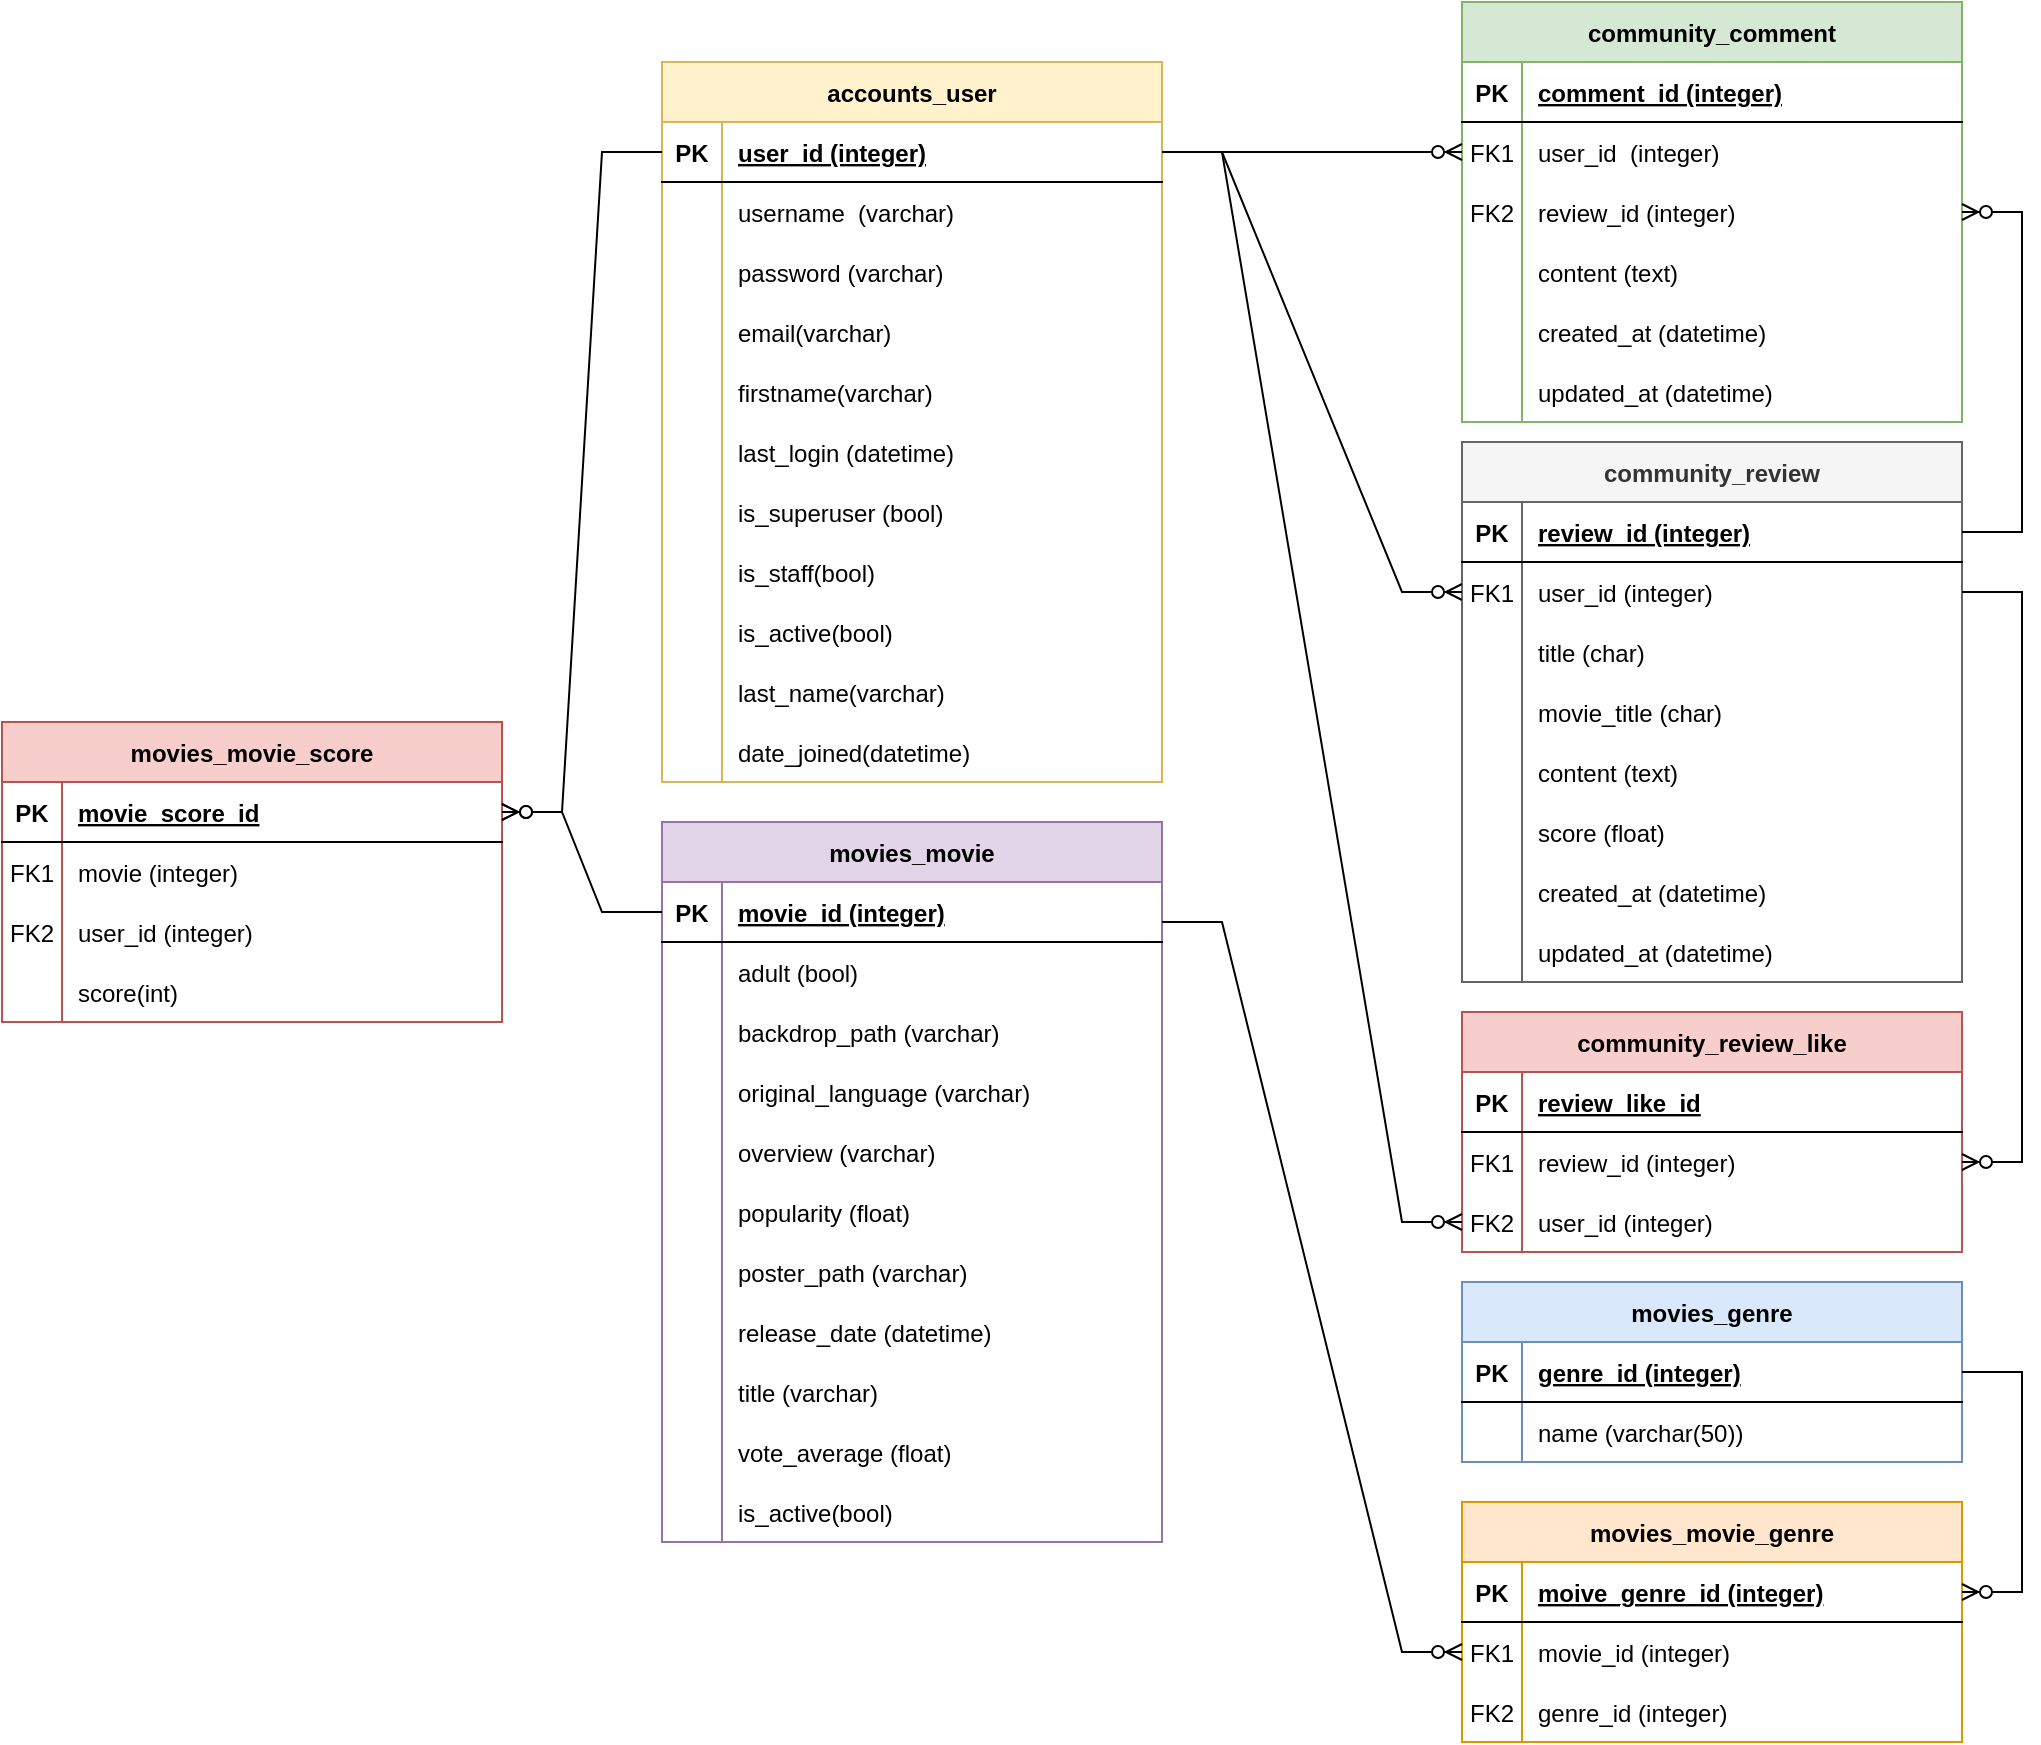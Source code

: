 <mxfile version="18.0.7" type="device"><diagram id="R2lEEEUBdFMjLlhIrx00" name="Page-1"><mxGraphModel dx="2523" dy="934" grid="1" gridSize="10" guides="1" tooltips="1" connect="1" arrows="1" fold="1" page="1" pageScale="1" pageWidth="850" pageHeight="1100" math="0" shadow="0" extFonts="Permanent Marker^https://fonts.googleapis.com/css?family=Permanent+Marker"><root><mxCell id="0"/><mxCell id="1" parent="0"/><mxCell id="C-vyLk0tnHw3VtMMgP7b-2" value="movies_movie" style="shape=table;startSize=30;container=1;collapsible=1;childLayout=tableLayout;fixedRows=1;rowLines=0;fontStyle=1;align=center;resizeLast=1;fillColor=#e1d5e7;strokeColor=#9673a6;" parent="1" vertex="1"><mxGeometry x="100" y="470" width="250" height="360" as="geometry"/></mxCell><mxCell id="C-vyLk0tnHw3VtMMgP7b-3" value="" style="shape=partialRectangle;collapsible=0;dropTarget=0;pointerEvents=0;fillColor=none;points=[[0,0.5],[1,0.5]];portConstraint=eastwest;top=0;left=0;right=0;bottom=1;" parent="C-vyLk0tnHw3VtMMgP7b-2" vertex="1"><mxGeometry y="30" width="250" height="30" as="geometry"/></mxCell><mxCell id="C-vyLk0tnHw3VtMMgP7b-4" value="PK" style="shape=partialRectangle;overflow=hidden;connectable=0;fillColor=none;top=0;left=0;bottom=0;right=0;fontStyle=1;" parent="C-vyLk0tnHw3VtMMgP7b-3" vertex="1"><mxGeometry width="30" height="30" as="geometry"><mxRectangle width="30" height="30" as="alternateBounds"/></mxGeometry></mxCell><mxCell id="C-vyLk0tnHw3VtMMgP7b-5" value="movie_id (integer)" style="shape=partialRectangle;overflow=hidden;connectable=0;fillColor=none;top=0;left=0;bottom=0;right=0;align=left;spacingLeft=6;fontStyle=5;" parent="C-vyLk0tnHw3VtMMgP7b-3" vertex="1"><mxGeometry x="30" width="220" height="30" as="geometry"><mxRectangle width="220" height="30" as="alternateBounds"/></mxGeometry></mxCell><mxCell id="C-vyLk0tnHw3VtMMgP7b-6" value="" style="shape=partialRectangle;collapsible=0;dropTarget=0;pointerEvents=0;fillColor=none;points=[[0,0.5],[1,0.5]];portConstraint=eastwest;top=0;left=0;right=0;bottom=0;" parent="C-vyLk0tnHw3VtMMgP7b-2" vertex="1"><mxGeometry y="60" width="250" height="30" as="geometry"/></mxCell><mxCell id="C-vyLk0tnHw3VtMMgP7b-7" value="" style="shape=partialRectangle;overflow=hidden;connectable=0;fillColor=none;top=0;left=0;bottom=0;right=0;" parent="C-vyLk0tnHw3VtMMgP7b-6" vertex="1"><mxGeometry width="30" height="30" as="geometry"><mxRectangle width="30" height="30" as="alternateBounds"/></mxGeometry></mxCell><mxCell id="C-vyLk0tnHw3VtMMgP7b-8" value="adult (bool)" style="shape=partialRectangle;overflow=hidden;connectable=0;fillColor=none;top=0;left=0;bottom=0;right=0;align=left;spacingLeft=6;" parent="C-vyLk0tnHw3VtMMgP7b-6" vertex="1"><mxGeometry x="30" width="220" height="30" as="geometry"><mxRectangle width="220" height="30" as="alternateBounds"/></mxGeometry></mxCell><mxCell id="C-vyLk0tnHw3VtMMgP7b-9" value="" style="shape=partialRectangle;collapsible=0;dropTarget=0;pointerEvents=0;fillColor=none;points=[[0,0.5],[1,0.5]];portConstraint=eastwest;top=0;left=0;right=0;bottom=0;" parent="C-vyLk0tnHw3VtMMgP7b-2" vertex="1"><mxGeometry y="90" width="250" height="30" as="geometry"/></mxCell><mxCell id="C-vyLk0tnHw3VtMMgP7b-10" value="" style="shape=partialRectangle;overflow=hidden;connectable=0;fillColor=none;top=0;left=0;bottom=0;right=0;" parent="C-vyLk0tnHw3VtMMgP7b-9" vertex="1"><mxGeometry width="30" height="30" as="geometry"><mxRectangle width="30" height="30" as="alternateBounds"/></mxGeometry></mxCell><mxCell id="C-vyLk0tnHw3VtMMgP7b-11" value="backdrop_path (varchar)" style="shape=partialRectangle;overflow=hidden;connectable=0;fillColor=none;top=0;left=0;bottom=0;right=0;align=left;spacingLeft=6;" parent="C-vyLk0tnHw3VtMMgP7b-9" vertex="1"><mxGeometry x="30" width="220" height="30" as="geometry"><mxRectangle width="220" height="30" as="alternateBounds"/></mxGeometry></mxCell><mxCell id="Htres1NR3WVL0LVgbL23-55" value="" style="shape=partialRectangle;collapsible=0;dropTarget=0;pointerEvents=0;fillColor=none;points=[[0,0.5],[1,0.5]];portConstraint=eastwest;top=0;left=0;right=0;bottom=0;" parent="C-vyLk0tnHw3VtMMgP7b-2" vertex="1"><mxGeometry y="120" width="250" height="30" as="geometry"/></mxCell><mxCell id="Htres1NR3WVL0LVgbL23-56" value="" style="shape=partialRectangle;overflow=hidden;connectable=0;fillColor=none;top=0;left=0;bottom=0;right=0;" parent="Htres1NR3WVL0LVgbL23-55" vertex="1"><mxGeometry width="30" height="30" as="geometry"><mxRectangle width="30" height="30" as="alternateBounds"/></mxGeometry></mxCell><mxCell id="Htres1NR3WVL0LVgbL23-57" value="original_language (varchar)" style="shape=partialRectangle;overflow=hidden;connectable=0;fillColor=none;top=0;left=0;bottom=0;right=0;align=left;spacingLeft=6;" parent="Htres1NR3WVL0LVgbL23-55" vertex="1"><mxGeometry x="30" width="220" height="30" as="geometry"><mxRectangle width="220" height="30" as="alternateBounds"/></mxGeometry></mxCell><mxCell id="Htres1NR3WVL0LVgbL23-61" value="" style="shape=partialRectangle;collapsible=0;dropTarget=0;pointerEvents=0;fillColor=none;points=[[0,0.5],[1,0.5]];portConstraint=eastwest;top=0;left=0;right=0;bottom=0;" parent="C-vyLk0tnHw3VtMMgP7b-2" vertex="1"><mxGeometry y="150" width="250" height="30" as="geometry"/></mxCell><mxCell id="Htres1NR3WVL0LVgbL23-62" value="" style="shape=partialRectangle;overflow=hidden;connectable=0;fillColor=none;top=0;left=0;bottom=0;right=0;" parent="Htres1NR3WVL0LVgbL23-61" vertex="1"><mxGeometry width="30" height="30" as="geometry"><mxRectangle width="30" height="30" as="alternateBounds"/></mxGeometry></mxCell><mxCell id="Htres1NR3WVL0LVgbL23-63" value="overview (varchar)" style="shape=partialRectangle;overflow=hidden;connectable=0;fillColor=none;top=0;left=0;bottom=0;right=0;align=left;spacingLeft=6;" parent="Htres1NR3WVL0LVgbL23-61" vertex="1"><mxGeometry x="30" width="220" height="30" as="geometry"><mxRectangle width="220" height="30" as="alternateBounds"/></mxGeometry></mxCell><mxCell id="Htres1NR3WVL0LVgbL23-64" value="" style="shape=partialRectangle;collapsible=0;dropTarget=0;pointerEvents=0;fillColor=none;points=[[0,0.5],[1,0.5]];portConstraint=eastwest;top=0;left=0;right=0;bottom=0;" parent="C-vyLk0tnHw3VtMMgP7b-2" vertex="1"><mxGeometry y="180" width="250" height="30" as="geometry"/></mxCell><mxCell id="Htres1NR3WVL0LVgbL23-65" value="" style="shape=partialRectangle;overflow=hidden;connectable=0;fillColor=none;top=0;left=0;bottom=0;right=0;" parent="Htres1NR3WVL0LVgbL23-64" vertex="1"><mxGeometry width="30" height="30" as="geometry"><mxRectangle width="30" height="30" as="alternateBounds"/></mxGeometry></mxCell><mxCell id="Htres1NR3WVL0LVgbL23-66" value="popularity (float)" style="shape=partialRectangle;overflow=hidden;connectable=0;fillColor=none;top=0;left=0;bottom=0;right=0;align=left;spacingLeft=6;" parent="Htres1NR3WVL0LVgbL23-64" vertex="1"><mxGeometry x="30" width="220" height="30" as="geometry"><mxRectangle width="220" height="30" as="alternateBounds"/></mxGeometry></mxCell><mxCell id="Htres1NR3WVL0LVgbL23-67" value="" style="shape=partialRectangle;collapsible=0;dropTarget=0;pointerEvents=0;fillColor=none;points=[[0,0.5],[1,0.5]];portConstraint=eastwest;top=0;left=0;right=0;bottom=0;" parent="C-vyLk0tnHw3VtMMgP7b-2" vertex="1"><mxGeometry y="210" width="250" height="30" as="geometry"/></mxCell><mxCell id="Htres1NR3WVL0LVgbL23-68" value="" style="shape=partialRectangle;overflow=hidden;connectable=0;fillColor=none;top=0;left=0;bottom=0;right=0;" parent="Htres1NR3WVL0LVgbL23-67" vertex="1"><mxGeometry width="30" height="30" as="geometry"><mxRectangle width="30" height="30" as="alternateBounds"/></mxGeometry></mxCell><mxCell id="Htres1NR3WVL0LVgbL23-69" value="poster_path (varchar)" style="shape=partialRectangle;overflow=hidden;connectable=0;fillColor=none;top=0;left=0;bottom=0;right=0;align=left;spacingLeft=6;" parent="Htres1NR3WVL0LVgbL23-67" vertex="1"><mxGeometry x="30" width="220" height="30" as="geometry"><mxRectangle width="220" height="30" as="alternateBounds"/></mxGeometry></mxCell><mxCell id="Htres1NR3WVL0LVgbL23-70" value="" style="shape=partialRectangle;collapsible=0;dropTarget=0;pointerEvents=0;fillColor=none;points=[[0,0.5],[1,0.5]];portConstraint=eastwest;top=0;left=0;right=0;bottom=0;" parent="C-vyLk0tnHw3VtMMgP7b-2" vertex="1"><mxGeometry y="240" width="250" height="30" as="geometry"/></mxCell><mxCell id="Htres1NR3WVL0LVgbL23-71" value="" style="shape=partialRectangle;overflow=hidden;connectable=0;fillColor=none;top=0;left=0;bottom=0;right=0;" parent="Htres1NR3WVL0LVgbL23-70" vertex="1"><mxGeometry width="30" height="30" as="geometry"><mxRectangle width="30" height="30" as="alternateBounds"/></mxGeometry></mxCell><mxCell id="Htres1NR3WVL0LVgbL23-72" value="release_date (datetime)" style="shape=partialRectangle;overflow=hidden;connectable=0;fillColor=none;top=0;left=0;bottom=0;right=0;align=left;spacingLeft=6;" parent="Htres1NR3WVL0LVgbL23-70" vertex="1"><mxGeometry x="30" width="220" height="30" as="geometry"><mxRectangle width="220" height="30" as="alternateBounds"/></mxGeometry></mxCell><mxCell id="Htres1NR3WVL0LVgbL23-73" value="" style="shape=partialRectangle;collapsible=0;dropTarget=0;pointerEvents=0;fillColor=none;points=[[0,0.5],[1,0.5]];portConstraint=eastwest;top=0;left=0;right=0;bottom=0;" parent="C-vyLk0tnHw3VtMMgP7b-2" vertex="1"><mxGeometry y="270" width="250" height="30" as="geometry"/></mxCell><mxCell id="Htres1NR3WVL0LVgbL23-74" value="" style="shape=partialRectangle;overflow=hidden;connectable=0;fillColor=none;top=0;left=0;bottom=0;right=0;" parent="Htres1NR3WVL0LVgbL23-73" vertex="1"><mxGeometry width="30" height="30" as="geometry"><mxRectangle width="30" height="30" as="alternateBounds"/></mxGeometry></mxCell><mxCell id="Htres1NR3WVL0LVgbL23-75" value="title (varchar)" style="shape=partialRectangle;overflow=hidden;connectable=0;fillColor=none;top=0;left=0;bottom=0;right=0;align=left;spacingLeft=6;" parent="Htres1NR3WVL0LVgbL23-73" vertex="1"><mxGeometry x="30" width="220" height="30" as="geometry"><mxRectangle width="220" height="30" as="alternateBounds"/></mxGeometry></mxCell><mxCell id="Htres1NR3WVL0LVgbL23-79" value="" style="shape=partialRectangle;collapsible=0;dropTarget=0;pointerEvents=0;fillColor=none;points=[[0,0.5],[1,0.5]];portConstraint=eastwest;top=0;left=0;right=0;bottom=0;" parent="C-vyLk0tnHw3VtMMgP7b-2" vertex="1"><mxGeometry y="300" width="250" height="30" as="geometry"/></mxCell><mxCell id="Htres1NR3WVL0LVgbL23-80" value="" style="shape=partialRectangle;overflow=hidden;connectable=0;fillColor=none;top=0;left=0;bottom=0;right=0;" parent="Htres1NR3WVL0LVgbL23-79" vertex="1"><mxGeometry width="30" height="30" as="geometry"><mxRectangle width="30" height="30" as="alternateBounds"/></mxGeometry></mxCell><mxCell id="Htres1NR3WVL0LVgbL23-81" value="vote_average (float)" style="shape=partialRectangle;overflow=hidden;connectable=0;fillColor=none;top=0;left=0;bottom=0;right=0;align=left;spacingLeft=6;" parent="Htres1NR3WVL0LVgbL23-79" vertex="1"><mxGeometry x="30" width="220" height="30" as="geometry"><mxRectangle width="220" height="30" as="alternateBounds"/></mxGeometry></mxCell><mxCell id="Htres1NR3WVL0LVgbL23-85" value="" style="shape=partialRectangle;collapsible=0;dropTarget=0;pointerEvents=0;fillColor=none;points=[[0,0.5],[1,0.5]];portConstraint=eastwest;top=0;left=0;right=0;bottom=0;" parent="C-vyLk0tnHw3VtMMgP7b-2" vertex="1"><mxGeometry y="330" width="250" height="30" as="geometry"/></mxCell><mxCell id="Htres1NR3WVL0LVgbL23-86" value="" style="shape=partialRectangle;overflow=hidden;connectable=0;fillColor=none;top=0;left=0;bottom=0;right=0;" parent="Htres1NR3WVL0LVgbL23-85" vertex="1"><mxGeometry width="30" height="30" as="geometry"><mxRectangle width="30" height="30" as="alternateBounds"/></mxGeometry></mxCell><mxCell id="Htres1NR3WVL0LVgbL23-87" value="is_active(bool)" style="shape=partialRectangle;overflow=hidden;connectable=0;fillColor=none;top=0;left=0;bottom=0;right=0;align=left;spacingLeft=6;" parent="Htres1NR3WVL0LVgbL23-85" vertex="1"><mxGeometry x="30" width="220" height="30" as="geometry"><mxRectangle width="220" height="30" as="alternateBounds"/></mxGeometry></mxCell><mxCell id="C-vyLk0tnHw3VtMMgP7b-13" value="community_review" style="shape=table;startSize=30;container=1;collapsible=1;childLayout=tableLayout;fixedRows=1;rowLines=0;fontStyle=1;align=center;resizeLast=1;fillColor=#f5f5f5;fontColor=#333333;strokeColor=#666666;" parent="1" vertex="1"><mxGeometry x="500" y="280" width="250" height="270" as="geometry"/></mxCell><mxCell id="C-vyLk0tnHw3VtMMgP7b-14" value="" style="shape=partialRectangle;collapsible=0;dropTarget=0;pointerEvents=0;fillColor=none;points=[[0,0.5],[1,0.5]];portConstraint=eastwest;top=0;left=0;right=0;bottom=1;" parent="C-vyLk0tnHw3VtMMgP7b-13" vertex="1"><mxGeometry y="30" width="250" height="30" as="geometry"/></mxCell><mxCell id="C-vyLk0tnHw3VtMMgP7b-15" value="PK" style="shape=partialRectangle;overflow=hidden;connectable=0;fillColor=none;top=0;left=0;bottom=0;right=0;fontStyle=1;" parent="C-vyLk0tnHw3VtMMgP7b-14" vertex="1"><mxGeometry width="30" height="30" as="geometry"><mxRectangle width="30" height="30" as="alternateBounds"/></mxGeometry></mxCell><mxCell id="C-vyLk0tnHw3VtMMgP7b-16" value="review_id (integer)" style="shape=partialRectangle;overflow=hidden;connectable=0;fillColor=none;top=0;left=0;bottom=0;right=0;align=left;spacingLeft=6;fontStyle=5;" parent="C-vyLk0tnHw3VtMMgP7b-14" vertex="1"><mxGeometry x="30" width="220" height="30" as="geometry"><mxRectangle width="220" height="30" as="alternateBounds"/></mxGeometry></mxCell><mxCell id="5VN4TqSc1vscuK1PWC1a-29" value="" style="shape=partialRectangle;collapsible=0;dropTarget=0;pointerEvents=0;fillColor=none;points=[[0,0.5],[1,0.5]];portConstraint=eastwest;top=0;left=0;right=0;bottom=0;" parent="C-vyLk0tnHw3VtMMgP7b-13" vertex="1"><mxGeometry y="60" width="250" height="30" as="geometry"/></mxCell><mxCell id="5VN4TqSc1vscuK1PWC1a-30" value="FK1" style="shape=partialRectangle;overflow=hidden;connectable=0;fillColor=none;top=0;left=0;bottom=0;right=0;" parent="5VN4TqSc1vscuK1PWC1a-29" vertex="1"><mxGeometry width="30" height="30" as="geometry"><mxRectangle width="30" height="30" as="alternateBounds"/></mxGeometry></mxCell><mxCell id="5VN4TqSc1vscuK1PWC1a-31" value="user_id (integer)" style="shape=partialRectangle;overflow=hidden;connectable=0;fillColor=none;top=0;left=0;bottom=0;right=0;align=left;spacingLeft=6;" parent="5VN4TqSc1vscuK1PWC1a-29" vertex="1"><mxGeometry x="30" width="220" height="30" as="geometry"><mxRectangle width="220" height="30" as="alternateBounds"/></mxGeometry></mxCell><mxCell id="dYl3zpudvzul_xyQQBTw-28" value="" style="shape=partialRectangle;collapsible=0;dropTarget=0;pointerEvents=0;fillColor=none;points=[[0,0.5],[1,0.5]];portConstraint=eastwest;top=0;left=0;right=0;bottom=0;" vertex="1" parent="C-vyLk0tnHw3VtMMgP7b-13"><mxGeometry y="90" width="250" height="30" as="geometry"/></mxCell><mxCell id="dYl3zpudvzul_xyQQBTw-29" value="" style="shape=partialRectangle;overflow=hidden;connectable=0;fillColor=none;top=0;left=0;bottom=0;right=0;" vertex="1" parent="dYl3zpudvzul_xyQQBTw-28"><mxGeometry width="30" height="30" as="geometry"><mxRectangle width="30" height="30" as="alternateBounds"/></mxGeometry></mxCell><mxCell id="dYl3zpudvzul_xyQQBTw-30" value="title (char)" style="shape=partialRectangle;overflow=hidden;connectable=0;fillColor=none;top=0;left=0;bottom=0;right=0;align=left;spacingLeft=6;" vertex="1" parent="dYl3zpudvzul_xyQQBTw-28"><mxGeometry x="30" width="220" height="30" as="geometry"><mxRectangle width="220" height="30" as="alternateBounds"/></mxGeometry></mxCell><mxCell id="Htres1NR3WVL0LVgbL23-21" value="" style="shape=partialRectangle;collapsible=0;dropTarget=0;pointerEvents=0;fillColor=none;points=[[0,0.5],[1,0.5]];portConstraint=eastwest;top=0;left=0;right=0;bottom=0;" parent="C-vyLk0tnHw3VtMMgP7b-13" vertex="1"><mxGeometry y="120" width="250" height="30" as="geometry"/></mxCell><mxCell id="Htres1NR3WVL0LVgbL23-22" value="" style="shape=partialRectangle;overflow=hidden;connectable=0;fillColor=none;top=0;left=0;bottom=0;right=0;" parent="Htres1NR3WVL0LVgbL23-21" vertex="1"><mxGeometry width="30" height="30" as="geometry"><mxRectangle width="30" height="30" as="alternateBounds"/></mxGeometry></mxCell><mxCell id="Htres1NR3WVL0LVgbL23-23" value="movie_title (char)" style="shape=partialRectangle;overflow=hidden;connectable=0;fillColor=none;top=0;left=0;bottom=0;right=0;align=left;spacingLeft=6;" parent="Htres1NR3WVL0LVgbL23-21" vertex="1"><mxGeometry x="30" width="220" height="30" as="geometry"><mxRectangle width="220" height="30" as="alternateBounds"/></mxGeometry></mxCell><mxCell id="Htres1NR3WVL0LVgbL23-107" value="" style="shape=partialRectangle;collapsible=0;dropTarget=0;pointerEvents=0;fillColor=none;points=[[0,0.5],[1,0.5]];portConstraint=eastwest;top=0;left=0;right=0;bottom=0;" parent="C-vyLk0tnHw3VtMMgP7b-13" vertex="1"><mxGeometry y="150" width="250" height="30" as="geometry"/></mxCell><mxCell id="Htres1NR3WVL0LVgbL23-108" value="" style="shape=partialRectangle;overflow=hidden;connectable=0;fillColor=none;top=0;left=0;bottom=0;right=0;" parent="Htres1NR3WVL0LVgbL23-107" vertex="1"><mxGeometry width="30" height="30" as="geometry"><mxRectangle width="30" height="30" as="alternateBounds"/></mxGeometry></mxCell><mxCell id="Htres1NR3WVL0LVgbL23-109" value="content (text)" style="shape=partialRectangle;overflow=hidden;connectable=0;fillColor=none;top=0;left=0;bottom=0;right=0;align=left;spacingLeft=6;" parent="Htres1NR3WVL0LVgbL23-107" vertex="1"><mxGeometry x="30" width="220" height="30" as="geometry"><mxRectangle width="220" height="30" as="alternateBounds"/></mxGeometry></mxCell><mxCell id="Htres1NR3WVL0LVgbL23-116" value="" style="shape=partialRectangle;collapsible=0;dropTarget=0;pointerEvents=0;fillColor=none;points=[[0,0.5],[1,0.5]];portConstraint=eastwest;top=0;left=0;right=0;bottom=0;" parent="C-vyLk0tnHw3VtMMgP7b-13" vertex="1"><mxGeometry y="180" width="250" height="30" as="geometry"/></mxCell><mxCell id="Htres1NR3WVL0LVgbL23-117" value="" style="shape=partialRectangle;overflow=hidden;connectable=0;fillColor=none;top=0;left=0;bottom=0;right=0;" parent="Htres1NR3WVL0LVgbL23-116" vertex="1"><mxGeometry width="30" height="30" as="geometry"><mxRectangle width="30" height="30" as="alternateBounds"/></mxGeometry></mxCell><mxCell id="Htres1NR3WVL0LVgbL23-118" value="score (float)" style="shape=partialRectangle;overflow=hidden;connectable=0;fillColor=none;top=0;left=0;bottom=0;right=0;align=left;spacingLeft=6;" parent="Htres1NR3WVL0LVgbL23-116" vertex="1"><mxGeometry x="30" width="220" height="30" as="geometry"><mxRectangle width="220" height="30" as="alternateBounds"/></mxGeometry></mxCell><mxCell id="Htres1NR3WVL0LVgbL23-113" value="" style="shape=partialRectangle;collapsible=0;dropTarget=0;pointerEvents=0;fillColor=none;points=[[0,0.5],[1,0.5]];portConstraint=eastwest;top=0;left=0;right=0;bottom=0;" parent="C-vyLk0tnHw3VtMMgP7b-13" vertex="1"><mxGeometry y="210" width="250" height="30" as="geometry"/></mxCell><mxCell id="Htres1NR3WVL0LVgbL23-114" value="" style="shape=partialRectangle;overflow=hidden;connectable=0;fillColor=none;top=0;left=0;bottom=0;right=0;" parent="Htres1NR3WVL0LVgbL23-113" vertex="1"><mxGeometry width="30" height="30" as="geometry"><mxRectangle width="30" height="30" as="alternateBounds"/></mxGeometry></mxCell><mxCell id="Htres1NR3WVL0LVgbL23-115" value="created_at (datetime)" style="shape=partialRectangle;overflow=hidden;connectable=0;fillColor=none;top=0;left=0;bottom=0;right=0;align=left;spacingLeft=6;" parent="Htres1NR3WVL0LVgbL23-113" vertex="1"><mxGeometry x="30" width="220" height="30" as="geometry"><mxRectangle width="220" height="30" as="alternateBounds"/></mxGeometry></mxCell><mxCell id="Htres1NR3WVL0LVgbL23-110" value="" style="shape=partialRectangle;collapsible=0;dropTarget=0;pointerEvents=0;fillColor=none;points=[[0,0.5],[1,0.5]];portConstraint=eastwest;top=0;left=0;right=0;bottom=0;" parent="C-vyLk0tnHw3VtMMgP7b-13" vertex="1"><mxGeometry y="240" width="250" height="30" as="geometry"/></mxCell><mxCell id="Htres1NR3WVL0LVgbL23-111" value="" style="shape=partialRectangle;overflow=hidden;connectable=0;fillColor=none;top=0;left=0;bottom=0;right=0;" parent="Htres1NR3WVL0LVgbL23-110" vertex="1"><mxGeometry width="30" height="30" as="geometry"><mxRectangle width="30" height="30" as="alternateBounds"/></mxGeometry></mxCell><mxCell id="Htres1NR3WVL0LVgbL23-112" value="updated_at (datetime)" style="shape=partialRectangle;overflow=hidden;connectable=0;fillColor=none;top=0;left=0;bottom=0;right=0;align=left;spacingLeft=6;" parent="Htres1NR3WVL0LVgbL23-110" vertex="1"><mxGeometry x="30" width="220" height="30" as="geometry"><mxRectangle width="220" height="30" as="alternateBounds"/></mxGeometry></mxCell><mxCell id="C-vyLk0tnHw3VtMMgP7b-23" value="accounts_user" style="shape=table;startSize=30;container=1;collapsible=1;childLayout=tableLayout;fixedRows=1;rowLines=0;fontStyle=1;align=center;resizeLast=1;fillColor=#fff2cc;strokeColor=#d6b656;" parent="1" vertex="1"><mxGeometry x="100" y="90" width="250" height="360" as="geometry"/></mxCell><mxCell id="C-vyLk0tnHw3VtMMgP7b-24" value="" style="shape=partialRectangle;collapsible=0;dropTarget=0;pointerEvents=0;fillColor=none;points=[[0,0.5],[1,0.5]];portConstraint=eastwest;top=0;left=0;right=0;bottom=1;" parent="C-vyLk0tnHw3VtMMgP7b-23" vertex="1"><mxGeometry y="30" width="250" height="30" as="geometry"/></mxCell><mxCell id="C-vyLk0tnHw3VtMMgP7b-25" value="PK" style="shape=partialRectangle;overflow=hidden;connectable=0;fillColor=none;top=0;left=0;bottom=0;right=0;fontStyle=1;" parent="C-vyLk0tnHw3VtMMgP7b-24" vertex="1"><mxGeometry width="30" height="30" as="geometry"><mxRectangle width="30" height="30" as="alternateBounds"/></mxGeometry></mxCell><mxCell id="C-vyLk0tnHw3VtMMgP7b-26" value="user_id (integer)" style="shape=partialRectangle;overflow=hidden;connectable=0;fillColor=none;top=0;left=0;bottom=0;right=0;align=left;spacingLeft=6;fontStyle=5;" parent="C-vyLk0tnHw3VtMMgP7b-24" vertex="1"><mxGeometry x="30" width="220" height="30" as="geometry"><mxRectangle width="220" height="30" as="alternateBounds"/></mxGeometry></mxCell><mxCell id="Htres1NR3WVL0LVgbL23-31" value="" style="shape=partialRectangle;collapsible=0;dropTarget=0;pointerEvents=0;fillColor=none;points=[[0,0.5],[1,0.5]];portConstraint=eastwest;top=0;left=0;right=0;bottom=0;" parent="C-vyLk0tnHw3VtMMgP7b-23" vertex="1"><mxGeometry y="60" width="250" height="30" as="geometry"/></mxCell><mxCell id="Htres1NR3WVL0LVgbL23-32" value="" style="shape=partialRectangle;overflow=hidden;connectable=0;fillColor=none;top=0;left=0;bottom=0;right=0;" parent="Htres1NR3WVL0LVgbL23-31" vertex="1"><mxGeometry width="30" height="30" as="geometry"><mxRectangle width="30" height="30" as="alternateBounds"/></mxGeometry></mxCell><mxCell id="Htres1NR3WVL0LVgbL23-33" value="username  (varchar)" style="shape=partialRectangle;overflow=hidden;connectable=0;fillColor=none;top=0;left=0;bottom=0;right=0;align=left;spacingLeft=6;" parent="Htres1NR3WVL0LVgbL23-31" vertex="1"><mxGeometry x="30" width="220" height="30" as="geometry"><mxRectangle width="220" height="30" as="alternateBounds"/></mxGeometry></mxCell><mxCell id="Htres1NR3WVL0LVgbL23-25" value="" style="shape=partialRectangle;collapsible=0;dropTarget=0;pointerEvents=0;fillColor=none;points=[[0,0.5],[1,0.5]];portConstraint=eastwest;top=0;left=0;right=0;bottom=0;" parent="C-vyLk0tnHw3VtMMgP7b-23" vertex="1"><mxGeometry y="90" width="250" height="30" as="geometry"/></mxCell><mxCell id="Htres1NR3WVL0LVgbL23-26" value="" style="shape=partialRectangle;overflow=hidden;connectable=0;fillColor=none;top=0;left=0;bottom=0;right=0;" parent="Htres1NR3WVL0LVgbL23-25" vertex="1"><mxGeometry width="30" height="30" as="geometry"><mxRectangle width="30" height="30" as="alternateBounds"/></mxGeometry></mxCell><mxCell id="Htres1NR3WVL0LVgbL23-27" value="password (varchar) " style="shape=partialRectangle;overflow=hidden;connectable=0;fillColor=none;top=0;left=0;bottom=0;right=0;align=left;spacingLeft=6;" parent="Htres1NR3WVL0LVgbL23-25" vertex="1"><mxGeometry x="30" width="220" height="30" as="geometry"><mxRectangle width="220" height="30" as="alternateBounds"/></mxGeometry></mxCell><mxCell id="Htres1NR3WVL0LVgbL23-40" value="" style="shape=partialRectangle;collapsible=0;dropTarget=0;pointerEvents=0;fillColor=none;points=[[0,0.5],[1,0.5]];portConstraint=eastwest;top=0;left=0;right=0;bottom=0;" parent="C-vyLk0tnHw3VtMMgP7b-23" vertex="1"><mxGeometry y="120" width="250" height="30" as="geometry"/></mxCell><mxCell id="Htres1NR3WVL0LVgbL23-41" value="" style="shape=partialRectangle;overflow=hidden;connectable=0;fillColor=none;top=0;left=0;bottom=0;right=0;" parent="Htres1NR3WVL0LVgbL23-40" vertex="1"><mxGeometry width="30" height="30" as="geometry"><mxRectangle width="30" height="30" as="alternateBounds"/></mxGeometry></mxCell><mxCell id="Htres1NR3WVL0LVgbL23-42" value="email(varchar)" style="shape=partialRectangle;overflow=hidden;connectable=0;fillColor=none;top=0;left=0;bottom=0;right=0;align=left;spacingLeft=6;" parent="Htres1NR3WVL0LVgbL23-40" vertex="1"><mxGeometry x="30" width="220" height="30" as="geometry"><mxRectangle width="220" height="30" as="alternateBounds"/></mxGeometry></mxCell><mxCell id="Htres1NR3WVL0LVgbL23-34" value="" style="shape=partialRectangle;collapsible=0;dropTarget=0;pointerEvents=0;fillColor=none;points=[[0,0.5],[1,0.5]];portConstraint=eastwest;top=0;left=0;right=0;bottom=0;" parent="C-vyLk0tnHw3VtMMgP7b-23" vertex="1"><mxGeometry y="150" width="250" height="30" as="geometry"/></mxCell><mxCell id="Htres1NR3WVL0LVgbL23-35" value="" style="shape=partialRectangle;overflow=hidden;connectable=0;fillColor=none;top=0;left=0;bottom=0;right=0;" parent="Htres1NR3WVL0LVgbL23-34" vertex="1"><mxGeometry width="30" height="30" as="geometry"><mxRectangle width="30" height="30" as="alternateBounds"/></mxGeometry></mxCell><mxCell id="Htres1NR3WVL0LVgbL23-36" value="firstname(varchar)" style="shape=partialRectangle;overflow=hidden;connectable=0;fillColor=none;top=0;left=0;bottom=0;right=0;align=left;spacingLeft=6;" parent="Htres1NR3WVL0LVgbL23-34" vertex="1"><mxGeometry x="30" width="220" height="30" as="geometry"><mxRectangle width="220" height="30" as="alternateBounds"/></mxGeometry></mxCell><mxCell id="Htres1NR3WVL0LVgbL23-28" value="" style="shape=partialRectangle;collapsible=0;dropTarget=0;pointerEvents=0;fillColor=none;points=[[0,0.5],[1,0.5]];portConstraint=eastwest;top=0;left=0;right=0;bottom=0;" parent="C-vyLk0tnHw3VtMMgP7b-23" vertex="1"><mxGeometry y="180" width="250" height="30" as="geometry"/></mxCell><mxCell id="Htres1NR3WVL0LVgbL23-29" value="" style="shape=partialRectangle;overflow=hidden;connectable=0;fillColor=none;top=0;left=0;bottom=0;right=0;" parent="Htres1NR3WVL0LVgbL23-28" vertex="1"><mxGeometry width="30" height="30" as="geometry"><mxRectangle width="30" height="30" as="alternateBounds"/></mxGeometry></mxCell><mxCell id="Htres1NR3WVL0LVgbL23-30" value="last_login (datetime)" style="shape=partialRectangle;overflow=hidden;connectable=0;fillColor=none;top=0;left=0;bottom=0;right=0;align=left;spacingLeft=6;" parent="Htres1NR3WVL0LVgbL23-28" vertex="1"><mxGeometry x="30" width="220" height="30" as="geometry"><mxRectangle width="220" height="30" as="alternateBounds"/></mxGeometry></mxCell><mxCell id="Htres1NR3WVL0LVgbL23-37" value="" style="shape=partialRectangle;collapsible=0;dropTarget=0;pointerEvents=0;fillColor=none;points=[[0,0.5],[1,0.5]];portConstraint=eastwest;top=0;left=0;right=0;bottom=0;" parent="C-vyLk0tnHw3VtMMgP7b-23" vertex="1"><mxGeometry y="210" width="250" height="30" as="geometry"/></mxCell><mxCell id="Htres1NR3WVL0LVgbL23-38" value="" style="shape=partialRectangle;overflow=hidden;connectable=0;fillColor=none;top=0;left=0;bottom=0;right=0;" parent="Htres1NR3WVL0LVgbL23-37" vertex="1"><mxGeometry width="30" height="30" as="geometry"><mxRectangle width="30" height="30" as="alternateBounds"/></mxGeometry></mxCell><mxCell id="Htres1NR3WVL0LVgbL23-39" value="is_superuser (bool)" style="shape=partialRectangle;overflow=hidden;connectable=0;fillColor=none;top=0;left=0;bottom=0;right=0;align=left;spacingLeft=6;" parent="Htres1NR3WVL0LVgbL23-37" vertex="1"><mxGeometry x="30" width="220" height="30" as="geometry"><mxRectangle width="220" height="30" as="alternateBounds"/></mxGeometry></mxCell><mxCell id="Htres1NR3WVL0LVgbL23-43" value="" style="shape=partialRectangle;collapsible=0;dropTarget=0;pointerEvents=0;fillColor=none;points=[[0,0.5],[1,0.5]];portConstraint=eastwest;top=0;left=0;right=0;bottom=0;" parent="C-vyLk0tnHw3VtMMgP7b-23" vertex="1"><mxGeometry y="240" width="250" height="30" as="geometry"/></mxCell><mxCell id="Htres1NR3WVL0LVgbL23-44" value="" style="shape=partialRectangle;overflow=hidden;connectable=0;fillColor=none;top=0;left=0;bottom=0;right=0;" parent="Htres1NR3WVL0LVgbL23-43" vertex="1"><mxGeometry width="30" height="30" as="geometry"><mxRectangle width="30" height="30" as="alternateBounds"/></mxGeometry></mxCell><mxCell id="Htres1NR3WVL0LVgbL23-45" value="is_staff(bool)" style="shape=partialRectangle;overflow=hidden;connectable=0;fillColor=none;top=0;left=0;bottom=0;right=0;align=left;spacingLeft=6;" parent="Htres1NR3WVL0LVgbL23-43" vertex="1"><mxGeometry x="30" width="220" height="30" as="geometry"><mxRectangle width="220" height="30" as="alternateBounds"/></mxGeometry></mxCell><mxCell id="Htres1NR3WVL0LVgbL23-46" value="" style="shape=partialRectangle;collapsible=0;dropTarget=0;pointerEvents=0;fillColor=none;points=[[0,0.5],[1,0.5]];portConstraint=eastwest;top=0;left=0;right=0;bottom=0;" parent="C-vyLk0tnHw3VtMMgP7b-23" vertex="1"><mxGeometry y="270" width="250" height="30" as="geometry"/></mxCell><mxCell id="Htres1NR3WVL0LVgbL23-47" value="" style="shape=partialRectangle;overflow=hidden;connectable=0;fillColor=none;top=0;left=0;bottom=0;right=0;" parent="Htres1NR3WVL0LVgbL23-46" vertex="1"><mxGeometry width="30" height="30" as="geometry"><mxRectangle width="30" height="30" as="alternateBounds"/></mxGeometry></mxCell><mxCell id="Htres1NR3WVL0LVgbL23-48" value="is_active(bool)" style="shape=partialRectangle;overflow=hidden;connectable=0;fillColor=none;top=0;left=0;bottom=0;right=0;align=left;spacingLeft=6;" parent="Htres1NR3WVL0LVgbL23-46" vertex="1"><mxGeometry x="30" width="220" height="30" as="geometry"><mxRectangle width="220" height="30" as="alternateBounds"/></mxGeometry></mxCell><mxCell id="Htres1NR3WVL0LVgbL23-49" value="" style="shape=partialRectangle;collapsible=0;dropTarget=0;pointerEvents=0;fillColor=none;points=[[0,0.5],[1,0.5]];portConstraint=eastwest;top=0;left=0;right=0;bottom=0;" parent="C-vyLk0tnHw3VtMMgP7b-23" vertex="1"><mxGeometry y="300" width="250" height="30" as="geometry"/></mxCell><mxCell id="Htres1NR3WVL0LVgbL23-50" value="" style="shape=partialRectangle;overflow=hidden;connectable=0;fillColor=none;top=0;left=0;bottom=0;right=0;" parent="Htres1NR3WVL0LVgbL23-49" vertex="1"><mxGeometry width="30" height="30" as="geometry"><mxRectangle width="30" height="30" as="alternateBounds"/></mxGeometry></mxCell><mxCell id="Htres1NR3WVL0LVgbL23-51" value="last_name(varchar)" style="shape=partialRectangle;overflow=hidden;connectable=0;fillColor=none;top=0;left=0;bottom=0;right=0;align=left;spacingLeft=6;" parent="Htres1NR3WVL0LVgbL23-49" vertex="1"><mxGeometry x="30" width="220" height="30" as="geometry"><mxRectangle width="220" height="30" as="alternateBounds"/></mxGeometry></mxCell><mxCell id="C-vyLk0tnHw3VtMMgP7b-27" value="" style="shape=partialRectangle;collapsible=0;dropTarget=0;pointerEvents=0;fillColor=none;points=[[0,0.5],[1,0.5]];portConstraint=eastwest;top=0;left=0;right=0;bottom=0;" parent="C-vyLk0tnHw3VtMMgP7b-23" vertex="1"><mxGeometry y="330" width="250" height="30" as="geometry"/></mxCell><mxCell id="C-vyLk0tnHw3VtMMgP7b-28" value="" style="shape=partialRectangle;overflow=hidden;connectable=0;fillColor=none;top=0;left=0;bottom=0;right=0;" parent="C-vyLk0tnHw3VtMMgP7b-27" vertex="1"><mxGeometry width="30" height="30" as="geometry"><mxRectangle width="30" height="30" as="alternateBounds"/></mxGeometry></mxCell><mxCell id="C-vyLk0tnHw3VtMMgP7b-29" value="date_joined(datetime)" style="shape=partialRectangle;overflow=hidden;connectable=0;fillColor=none;top=0;left=0;bottom=0;right=0;align=left;spacingLeft=6;" parent="C-vyLk0tnHw3VtMMgP7b-27" vertex="1"><mxGeometry x="30" width="220" height="30" as="geometry"><mxRectangle width="220" height="30" as="alternateBounds"/></mxGeometry></mxCell><mxCell id="Htres1NR3WVL0LVgbL23-94" value="community_comment" style="shape=table;startSize=30;container=1;collapsible=1;childLayout=tableLayout;fixedRows=1;rowLines=0;fontStyle=1;align=center;resizeLast=1;fillColor=#d5e8d4;strokeColor=#82b366;" parent="1" vertex="1"><mxGeometry x="500" y="60" width="250" height="210" as="geometry"/></mxCell><mxCell id="Htres1NR3WVL0LVgbL23-95" value="" style="shape=partialRectangle;collapsible=0;dropTarget=0;pointerEvents=0;fillColor=none;points=[[0,0.5],[1,0.5]];portConstraint=eastwest;top=0;left=0;right=0;bottom=1;" parent="Htres1NR3WVL0LVgbL23-94" vertex="1"><mxGeometry y="30" width="250" height="30" as="geometry"/></mxCell><mxCell id="Htres1NR3WVL0LVgbL23-96" value="PK" style="shape=partialRectangle;overflow=hidden;connectable=0;fillColor=none;top=0;left=0;bottom=0;right=0;fontStyle=1;" parent="Htres1NR3WVL0LVgbL23-95" vertex="1"><mxGeometry width="30" height="30" as="geometry"><mxRectangle width="30" height="30" as="alternateBounds"/></mxGeometry></mxCell><mxCell id="Htres1NR3WVL0LVgbL23-97" value="comment_id (integer)" style="shape=partialRectangle;overflow=hidden;connectable=0;fillColor=none;top=0;left=0;bottom=0;right=0;align=left;spacingLeft=6;fontStyle=5;" parent="Htres1NR3WVL0LVgbL23-95" vertex="1"><mxGeometry x="30" width="220" height="30" as="geometry"><mxRectangle width="220" height="30" as="alternateBounds"/></mxGeometry></mxCell><mxCell id="Htres1NR3WVL0LVgbL23-101" value="" style="shape=partialRectangle;collapsible=0;dropTarget=0;pointerEvents=0;fillColor=none;points=[[0,0.5],[1,0.5]];portConstraint=eastwest;top=0;left=0;right=0;bottom=0;" parent="Htres1NR3WVL0LVgbL23-94" vertex="1"><mxGeometry y="60" width="250" height="30" as="geometry"/></mxCell><mxCell id="Htres1NR3WVL0LVgbL23-102" value="FK1" style="shape=partialRectangle;overflow=hidden;connectable=0;fillColor=none;top=0;left=0;bottom=0;right=0;" parent="Htres1NR3WVL0LVgbL23-101" vertex="1"><mxGeometry width="30" height="30" as="geometry"><mxRectangle width="30" height="30" as="alternateBounds"/></mxGeometry></mxCell><mxCell id="Htres1NR3WVL0LVgbL23-103" value="user_id  (integer)" style="shape=partialRectangle;overflow=hidden;connectable=0;fillColor=none;top=0;left=0;bottom=0;right=0;align=left;spacingLeft=6;" parent="Htres1NR3WVL0LVgbL23-101" vertex="1"><mxGeometry x="30" width="220" height="30" as="geometry"><mxRectangle width="220" height="30" as="alternateBounds"/></mxGeometry></mxCell><mxCell id="5VN4TqSc1vscuK1PWC1a-35" value="" style="shape=partialRectangle;collapsible=0;dropTarget=0;pointerEvents=0;fillColor=none;points=[[0,0.5],[1,0.5]];portConstraint=eastwest;top=0;left=0;right=0;bottom=0;" parent="Htres1NR3WVL0LVgbL23-94" vertex="1"><mxGeometry y="90" width="250" height="30" as="geometry"/></mxCell><mxCell id="5VN4TqSc1vscuK1PWC1a-36" value="FK2" style="shape=partialRectangle;overflow=hidden;connectable=0;fillColor=none;top=0;left=0;bottom=0;right=0;" parent="5VN4TqSc1vscuK1PWC1a-35" vertex="1"><mxGeometry width="30" height="30" as="geometry"><mxRectangle width="30" height="30" as="alternateBounds"/></mxGeometry></mxCell><mxCell id="5VN4TqSc1vscuK1PWC1a-37" value="review_id (integer)" style="shape=partialRectangle;overflow=hidden;connectable=0;fillColor=none;top=0;left=0;bottom=0;right=0;align=left;spacingLeft=6;" parent="5VN4TqSc1vscuK1PWC1a-35" vertex="1"><mxGeometry x="30" width="220" height="30" as="geometry"><mxRectangle width="220" height="30" as="alternateBounds"/></mxGeometry></mxCell><mxCell id="dYl3zpudvzul_xyQQBTw-20" value="" style="shape=partialRectangle;collapsible=0;dropTarget=0;pointerEvents=0;fillColor=none;points=[[0,0.5],[1,0.5]];portConstraint=eastwest;top=0;left=0;right=0;bottom=0;" vertex="1" parent="Htres1NR3WVL0LVgbL23-94"><mxGeometry y="120" width="250" height="30" as="geometry"/></mxCell><mxCell id="dYl3zpudvzul_xyQQBTw-21" value="" style="shape=partialRectangle;overflow=hidden;connectable=0;fillColor=none;top=0;left=0;bottom=0;right=0;" vertex="1" parent="dYl3zpudvzul_xyQQBTw-20"><mxGeometry width="30" height="30" as="geometry"><mxRectangle width="30" height="30" as="alternateBounds"/></mxGeometry></mxCell><mxCell id="dYl3zpudvzul_xyQQBTw-22" value="content (text)" style="shape=partialRectangle;overflow=hidden;connectable=0;fillColor=none;top=0;left=0;bottom=0;right=0;align=left;spacingLeft=6;" vertex="1" parent="dYl3zpudvzul_xyQQBTw-20"><mxGeometry x="30" width="220" height="30" as="geometry"><mxRectangle width="220" height="30" as="alternateBounds"/></mxGeometry></mxCell><mxCell id="dYl3zpudvzul_xyQQBTw-23" value="" style="shape=partialRectangle;collapsible=0;dropTarget=0;pointerEvents=0;fillColor=none;points=[[0,0.5],[1,0.5]];portConstraint=eastwest;top=0;left=0;right=0;bottom=0;" vertex="1" parent="Htres1NR3WVL0LVgbL23-94"><mxGeometry y="150" width="250" height="30" as="geometry"/></mxCell><mxCell id="dYl3zpudvzul_xyQQBTw-24" value="" style="shape=partialRectangle;overflow=hidden;connectable=0;fillColor=none;top=0;left=0;bottom=0;right=0;" vertex="1" parent="dYl3zpudvzul_xyQQBTw-23"><mxGeometry width="30" height="30" as="geometry"><mxRectangle width="30" height="30" as="alternateBounds"/></mxGeometry></mxCell><mxCell id="dYl3zpudvzul_xyQQBTw-25" value="created_at (datetime)" style="shape=partialRectangle;overflow=hidden;connectable=0;fillColor=none;top=0;left=0;bottom=0;right=0;align=left;spacingLeft=6;" vertex="1" parent="dYl3zpudvzul_xyQQBTw-23"><mxGeometry x="30" width="220" height="30" as="geometry"><mxRectangle width="220" height="30" as="alternateBounds"/></mxGeometry></mxCell><mxCell id="Htres1NR3WVL0LVgbL23-104" value="" style="shape=partialRectangle;collapsible=0;dropTarget=0;pointerEvents=0;fillColor=none;points=[[0,0.5],[1,0.5]];portConstraint=eastwest;top=0;left=0;right=0;bottom=0;" parent="Htres1NR3WVL0LVgbL23-94" vertex="1"><mxGeometry y="180" width="250" height="30" as="geometry"/></mxCell><mxCell id="Htres1NR3WVL0LVgbL23-105" value="" style="shape=partialRectangle;overflow=hidden;connectable=0;fillColor=none;top=0;left=0;bottom=0;right=0;" parent="Htres1NR3WVL0LVgbL23-104" vertex="1"><mxGeometry width="30" height="30" as="geometry"><mxRectangle width="30" height="30" as="alternateBounds"/></mxGeometry></mxCell><mxCell id="Htres1NR3WVL0LVgbL23-106" value="updated_at (datetime)" style="shape=partialRectangle;overflow=hidden;connectable=0;fillColor=none;top=0;left=0;bottom=0;right=0;align=left;spacingLeft=6;" parent="Htres1NR3WVL0LVgbL23-104" vertex="1"><mxGeometry x="30" width="220" height="30" as="geometry"><mxRectangle width="220" height="30" as="alternateBounds"/></mxGeometry></mxCell><mxCell id="Htres1NR3WVL0LVgbL23-120" value="" style="edgeStyle=entityRelationEdgeStyle;fontSize=12;html=1;endArrow=ERzeroToMany;endFill=1;rounded=0;entryX=0;entryY=0.5;entryDx=0;entryDy=0;" parent="1" source="C-vyLk0tnHw3VtMMgP7b-24" target="Htres1NR3WVL0LVgbL23-101" edge="1"><mxGeometry width="100" height="100" relative="1" as="geometry"><mxPoint x="350" y="130" as="sourcePoint"/><mxPoint x="450" y="30" as="targetPoint"/></mxGeometry></mxCell><mxCell id="Htres1NR3WVL0LVgbL23-121" value="" style="edgeStyle=entityRelationEdgeStyle;fontSize=12;html=1;endArrow=ERzeroToMany;endFill=1;rounded=0;entryX=0;entryY=0.5;entryDx=0;entryDy=0;exitX=1;exitY=0.5;exitDx=0;exitDy=0;" parent="1" source="C-vyLk0tnHw3VtMMgP7b-24" target="5VN4TqSc1vscuK1PWC1a-29" edge="1"><mxGeometry width="100" height="100" relative="1" as="geometry"><mxPoint x="350" y="310" as="sourcePoint"/><mxPoint x="500" y="360" as="targetPoint"/></mxGeometry></mxCell><mxCell id="Htres1NR3WVL0LVgbL23-127" value="" style="shape=partialRectangle;overflow=hidden;connectable=0;fillColor=none;top=0;left=0;bottom=0;right=0;" parent="1" vertex="1"><mxGeometry x="500" y="610" width="30" height="30" as="geometry"><mxRectangle width="30" height="30" as="alternateBounds"/></mxGeometry></mxCell><mxCell id="Htres1NR3WVL0LVgbL23-128" value="community_review_like" style="shape=table;startSize=30;container=1;collapsible=1;childLayout=tableLayout;fixedRows=1;rowLines=0;fontStyle=1;align=center;resizeLast=1;fillColor=#f8cecc;strokeColor=#b85450;" parent="1" vertex="1"><mxGeometry x="500" y="565" width="250" height="120" as="geometry"/></mxCell><mxCell id="Htres1NR3WVL0LVgbL23-129" value="" style="shape=partialRectangle;collapsible=0;dropTarget=0;pointerEvents=0;fillColor=none;points=[[0,0.5],[1,0.5]];portConstraint=eastwest;top=0;left=0;right=0;bottom=1;" parent="Htres1NR3WVL0LVgbL23-128" vertex="1"><mxGeometry y="30" width="250" height="30" as="geometry"/></mxCell><mxCell id="Htres1NR3WVL0LVgbL23-130" value="PK" style="shape=partialRectangle;overflow=hidden;connectable=0;fillColor=none;top=0;left=0;bottom=0;right=0;fontStyle=1;" parent="Htres1NR3WVL0LVgbL23-129" vertex="1"><mxGeometry width="30" height="30" as="geometry"><mxRectangle width="30" height="30" as="alternateBounds"/></mxGeometry></mxCell><mxCell id="Htres1NR3WVL0LVgbL23-131" value="review_like_id" style="shape=partialRectangle;overflow=hidden;connectable=0;fillColor=none;top=0;left=0;bottom=0;right=0;align=left;spacingLeft=6;fontStyle=5;" parent="Htres1NR3WVL0LVgbL23-129" vertex="1"><mxGeometry x="30" width="220" height="30" as="geometry"><mxRectangle width="220" height="30" as="alternateBounds"/></mxGeometry></mxCell><mxCell id="Htres1NR3WVL0LVgbL23-132" value="" style="shape=partialRectangle;collapsible=0;dropTarget=0;pointerEvents=0;fillColor=none;points=[[0,0.5],[1,0.5]];portConstraint=eastwest;top=0;left=0;right=0;bottom=0;" parent="Htres1NR3WVL0LVgbL23-128" vertex="1"><mxGeometry y="60" width="250" height="30" as="geometry"/></mxCell><mxCell id="Htres1NR3WVL0LVgbL23-133" value="FK1" style="shape=partialRectangle;overflow=hidden;connectable=0;fillColor=none;top=0;left=0;bottom=0;right=0;" parent="Htres1NR3WVL0LVgbL23-132" vertex="1"><mxGeometry width="30" height="30" as="geometry"><mxRectangle width="30" height="30" as="alternateBounds"/></mxGeometry></mxCell><mxCell id="Htres1NR3WVL0LVgbL23-134" value="review_id (integer)" style="shape=partialRectangle;overflow=hidden;connectable=0;fillColor=none;top=0;left=0;bottom=0;right=0;align=left;spacingLeft=6;" parent="Htres1NR3WVL0LVgbL23-132" vertex="1"><mxGeometry x="30" width="220" height="30" as="geometry"><mxRectangle width="220" height="30" as="alternateBounds"/></mxGeometry></mxCell><mxCell id="Htres1NR3WVL0LVgbL23-135" value="" style="shape=partialRectangle;collapsible=0;dropTarget=0;pointerEvents=0;fillColor=none;points=[[0,0.5],[1,0.5]];portConstraint=eastwest;top=0;left=0;right=0;bottom=0;" parent="Htres1NR3WVL0LVgbL23-128" vertex="1"><mxGeometry y="90" width="250" height="30" as="geometry"/></mxCell><mxCell id="Htres1NR3WVL0LVgbL23-136" value="FK2" style="shape=partialRectangle;overflow=hidden;connectable=0;fillColor=none;top=0;left=0;bottom=0;right=0;" parent="Htres1NR3WVL0LVgbL23-135" vertex="1"><mxGeometry width="30" height="30" as="geometry"><mxRectangle width="30" height="30" as="alternateBounds"/></mxGeometry></mxCell><mxCell id="Htres1NR3WVL0LVgbL23-137" value="user_id (integer)" style="shape=partialRectangle;overflow=hidden;connectable=0;fillColor=none;top=0;left=0;bottom=0;right=0;align=left;spacingLeft=6;" parent="Htres1NR3WVL0LVgbL23-135" vertex="1"><mxGeometry x="30" width="220" height="30" as="geometry"><mxRectangle width="220" height="30" as="alternateBounds"/></mxGeometry></mxCell><mxCell id="Htres1NR3WVL0LVgbL23-157" value="" style="edgeStyle=entityRelationEdgeStyle;fontSize=12;html=1;endArrow=ERzeroToMany;endFill=1;rounded=0;exitX=1;exitY=0.5;exitDx=0;exitDy=0;" parent="1" source="5VN4TqSc1vscuK1PWC1a-29" target="Htres1NR3WVL0LVgbL23-132" edge="1"><mxGeometry width="100" height="100" relative="1" as="geometry"><mxPoint x="750" y="390" as="sourcePoint"/><mxPoint x="850" y="740" as="targetPoint"/></mxGeometry></mxCell><mxCell id="5VN4TqSc1vscuK1PWC1a-1" value="" style="edgeStyle=entityRelationEdgeStyle;fontSize=12;html=1;endArrow=ERzeroToMany;endFill=1;rounded=0;fontFamily=Helvetica;fontColor=default;entryX=1;entryY=0.5;entryDx=0;entryDy=0;exitX=1;exitY=0.5;exitDx=0;exitDy=0;" parent="1" source="C-vyLk0tnHw3VtMMgP7b-14" target="5VN4TqSc1vscuK1PWC1a-35" edge="1"><mxGeometry width="100" height="100" relative="1" as="geometry"><mxPoint x="750" y="390" as="sourcePoint"/><mxPoint x="850" y="290" as="targetPoint"/></mxGeometry></mxCell><mxCell id="5VN4TqSc1vscuK1PWC1a-33" value="" style="edgeStyle=entityRelationEdgeStyle;fontSize=12;html=1;endArrow=ERzeroToMany;endFill=1;rounded=0;fontFamily=Helvetica;fontColor=default;exitX=1;exitY=0.5;exitDx=0;exitDy=0;entryX=0;entryY=0.5;entryDx=0;entryDy=0;" parent="1" source="C-vyLk0tnHw3VtMMgP7b-24" target="Htres1NR3WVL0LVgbL23-135" edge="1"><mxGeometry width="100" height="100" relative="1" as="geometry"><mxPoint x="370" y="460" as="sourcePoint"/><mxPoint x="470" y="360" as="targetPoint"/></mxGeometry></mxCell><mxCell id="5VN4TqSc1vscuK1PWC1a-38" value="movies_movie_genre" style="shape=table;startSize=30;container=1;collapsible=1;childLayout=tableLayout;fixedRows=1;rowLines=0;fontStyle=1;align=center;resizeLast=1;fillColor=#ffe6cc;strokeColor=#d79b00;" parent="1" vertex="1"><mxGeometry x="500" y="810" width="250" height="120" as="geometry"/></mxCell><mxCell id="5VN4TqSc1vscuK1PWC1a-39" value="" style="shape=partialRectangle;collapsible=0;dropTarget=0;pointerEvents=0;fillColor=none;points=[[0,0.5],[1,0.5]];portConstraint=eastwest;top=0;left=0;right=0;bottom=1;" parent="5VN4TqSc1vscuK1PWC1a-38" vertex="1"><mxGeometry y="30" width="250" height="30" as="geometry"/></mxCell><mxCell id="5VN4TqSc1vscuK1PWC1a-40" value="PK" style="shape=partialRectangle;overflow=hidden;connectable=0;fillColor=none;top=0;left=0;bottom=0;right=0;fontStyle=1;" parent="5VN4TqSc1vscuK1PWC1a-39" vertex="1"><mxGeometry width="30" height="30" as="geometry"><mxRectangle width="30" height="30" as="alternateBounds"/></mxGeometry></mxCell><mxCell id="5VN4TqSc1vscuK1PWC1a-41" value="moive_genre_id (integer)" style="shape=partialRectangle;overflow=hidden;connectable=0;fillColor=none;top=0;left=0;bottom=0;right=0;align=left;spacingLeft=6;fontStyle=5;" parent="5VN4TqSc1vscuK1PWC1a-39" vertex="1"><mxGeometry x="30" width="220" height="30" as="geometry"><mxRectangle width="220" height="30" as="alternateBounds"/></mxGeometry></mxCell><mxCell id="5VN4TqSc1vscuK1PWC1a-42" value="" style="shape=partialRectangle;collapsible=0;dropTarget=0;pointerEvents=0;fillColor=none;points=[[0,0.5],[1,0.5]];portConstraint=eastwest;top=0;left=0;right=0;bottom=0;" parent="5VN4TqSc1vscuK1PWC1a-38" vertex="1"><mxGeometry y="60" width="250" height="30" as="geometry"/></mxCell><mxCell id="5VN4TqSc1vscuK1PWC1a-43" value="FK1" style="shape=partialRectangle;overflow=hidden;connectable=0;fillColor=none;top=0;left=0;bottom=0;right=0;" parent="5VN4TqSc1vscuK1PWC1a-42" vertex="1"><mxGeometry width="30" height="30" as="geometry"><mxRectangle width="30" height="30" as="alternateBounds"/></mxGeometry></mxCell><mxCell id="5VN4TqSc1vscuK1PWC1a-44" value="movie_id (integer)" style="shape=partialRectangle;overflow=hidden;connectable=0;fillColor=none;top=0;left=0;bottom=0;right=0;align=left;spacingLeft=6;" parent="5VN4TqSc1vscuK1PWC1a-42" vertex="1"><mxGeometry x="30" width="220" height="30" as="geometry"><mxRectangle width="220" height="30" as="alternateBounds"/></mxGeometry></mxCell><mxCell id="5VN4TqSc1vscuK1PWC1a-45" value="" style="shape=partialRectangle;collapsible=0;dropTarget=0;pointerEvents=0;fillColor=none;points=[[0,0.5],[1,0.5]];portConstraint=eastwest;top=0;left=0;right=0;bottom=0;" parent="5VN4TqSc1vscuK1PWC1a-38" vertex="1"><mxGeometry y="90" width="250" height="30" as="geometry"/></mxCell><mxCell id="5VN4TqSc1vscuK1PWC1a-46" value="FK2" style="shape=partialRectangle;overflow=hidden;connectable=0;fillColor=none;top=0;left=0;bottom=0;right=0;" parent="5VN4TqSc1vscuK1PWC1a-45" vertex="1"><mxGeometry width="30" height="30" as="geometry"><mxRectangle width="30" height="30" as="alternateBounds"/></mxGeometry></mxCell><mxCell id="5VN4TqSc1vscuK1PWC1a-47" value="genre_id (integer)" style="shape=partialRectangle;overflow=hidden;connectable=0;fillColor=none;top=0;left=0;bottom=0;right=0;align=left;spacingLeft=6;" parent="5VN4TqSc1vscuK1PWC1a-45" vertex="1"><mxGeometry x="30" width="220" height="30" as="geometry"><mxRectangle width="220" height="30" as="alternateBounds"/></mxGeometry></mxCell><mxCell id="5VN4TqSc1vscuK1PWC1a-48" value="movies_genre" style="shape=table;startSize=30;container=1;collapsible=1;childLayout=tableLayout;fixedRows=1;rowLines=0;fontStyle=1;align=center;resizeLast=1;fillColor=#dae8fc;strokeColor=#6c8ebf;" parent="1" vertex="1"><mxGeometry x="500" y="700" width="250" height="90" as="geometry"/></mxCell><mxCell id="5VN4TqSc1vscuK1PWC1a-49" value="" style="shape=partialRectangle;collapsible=0;dropTarget=0;pointerEvents=0;fillColor=none;points=[[0,0.5],[1,0.5]];portConstraint=eastwest;top=0;left=0;right=0;bottom=1;" parent="5VN4TqSc1vscuK1PWC1a-48" vertex="1"><mxGeometry y="30" width="250" height="30" as="geometry"/></mxCell><mxCell id="5VN4TqSc1vscuK1PWC1a-50" value="PK" style="shape=partialRectangle;overflow=hidden;connectable=0;fillColor=none;top=0;left=0;bottom=0;right=0;fontStyle=1;" parent="5VN4TqSc1vscuK1PWC1a-49" vertex="1"><mxGeometry width="30" height="30" as="geometry"><mxRectangle width="30" height="30" as="alternateBounds"/></mxGeometry></mxCell><mxCell id="5VN4TqSc1vscuK1PWC1a-51" value="genre_id (integer)" style="shape=partialRectangle;overflow=hidden;connectable=0;fillColor=none;top=0;left=0;bottom=0;right=0;align=left;spacingLeft=6;fontStyle=5;" parent="5VN4TqSc1vscuK1PWC1a-49" vertex="1"><mxGeometry x="30" width="220" height="30" as="geometry"><mxRectangle width="220" height="30" as="alternateBounds"/></mxGeometry></mxCell><mxCell id="5VN4TqSc1vscuK1PWC1a-55" value="" style="shape=partialRectangle;collapsible=0;dropTarget=0;pointerEvents=0;fillColor=none;points=[[0,0.5],[1,0.5]];portConstraint=eastwest;top=0;left=0;right=0;bottom=0;" parent="5VN4TqSc1vscuK1PWC1a-48" vertex="1"><mxGeometry y="60" width="250" height="30" as="geometry"/></mxCell><mxCell id="5VN4TqSc1vscuK1PWC1a-56" value="" style="shape=partialRectangle;overflow=hidden;connectable=0;fillColor=none;top=0;left=0;bottom=0;right=0;" parent="5VN4TqSc1vscuK1PWC1a-55" vertex="1"><mxGeometry width="30" height="30" as="geometry"><mxRectangle width="30" height="30" as="alternateBounds"/></mxGeometry></mxCell><mxCell id="5VN4TqSc1vscuK1PWC1a-57" value="name (varchar(50))" style="shape=partialRectangle;overflow=hidden;connectable=0;fillColor=none;top=0;left=0;bottom=0;right=0;align=left;spacingLeft=6;" parent="5VN4TqSc1vscuK1PWC1a-55" vertex="1"><mxGeometry x="30" width="220" height="30" as="geometry"><mxRectangle width="220" height="30" as="alternateBounds"/></mxGeometry></mxCell><mxCell id="5VN4TqSc1vscuK1PWC1a-58" value="" style="edgeStyle=entityRelationEdgeStyle;fontSize=12;html=1;endArrow=ERzeroToMany;endFill=1;rounded=0;fontFamily=Helvetica;fontColor=default;entryX=0;entryY=0.5;entryDx=0;entryDy=0;" parent="1" target="5VN4TqSc1vscuK1PWC1a-42" edge="1"><mxGeometry width="100" height="100" relative="1" as="geometry"><mxPoint x="350" y="520" as="sourcePoint"/><mxPoint x="450" y="420" as="targetPoint"/></mxGeometry></mxCell><mxCell id="5VN4TqSc1vscuK1PWC1a-59" value="" style="edgeStyle=entityRelationEdgeStyle;fontSize=12;html=1;endArrow=ERzeroToMany;endFill=1;rounded=0;fontFamily=Helvetica;fontColor=default;entryX=1;entryY=0.5;entryDx=0;entryDy=0;exitX=1;exitY=0.5;exitDx=0;exitDy=0;" parent="1" target="5VN4TqSc1vscuK1PWC1a-39" edge="1" source="5VN4TqSc1vscuK1PWC1a-49"><mxGeometry width="100" height="100" relative="1" as="geometry"><mxPoint x="750" y="785" as="sourcePoint"/><mxPoint x="820" y="980" as="targetPoint"/></mxGeometry></mxCell><mxCell id="dYl3zpudvzul_xyQQBTw-1" value="movies_movie_score" style="shape=table;startSize=30;container=1;collapsible=1;childLayout=tableLayout;fixedRows=1;rowLines=0;fontStyle=1;align=center;resizeLast=1;fillColor=#f8cecc;strokeColor=#b85450;" vertex="1" parent="1"><mxGeometry x="-230" y="420" width="250" height="150.0" as="geometry"/></mxCell><mxCell id="dYl3zpudvzul_xyQQBTw-2" value="" style="shape=partialRectangle;collapsible=0;dropTarget=0;pointerEvents=0;fillColor=none;points=[[0,0.5],[1,0.5]];portConstraint=eastwest;top=0;left=0;right=0;bottom=1;" vertex="1" parent="dYl3zpudvzul_xyQQBTw-1"><mxGeometry y="30" width="250" height="30" as="geometry"/></mxCell><mxCell id="dYl3zpudvzul_xyQQBTw-3" value="PK" style="shape=partialRectangle;overflow=hidden;connectable=0;fillColor=none;top=0;left=0;bottom=0;right=0;fontStyle=1;" vertex="1" parent="dYl3zpudvzul_xyQQBTw-2"><mxGeometry width="30" height="30" as="geometry"><mxRectangle width="30" height="30" as="alternateBounds"/></mxGeometry></mxCell><mxCell id="dYl3zpudvzul_xyQQBTw-4" value="movie_score_id" style="shape=partialRectangle;overflow=hidden;connectable=0;fillColor=none;top=0;left=0;bottom=0;right=0;align=left;spacingLeft=6;fontStyle=5;" vertex="1" parent="dYl3zpudvzul_xyQQBTw-2"><mxGeometry x="30" width="220" height="30" as="geometry"><mxRectangle width="220" height="30" as="alternateBounds"/></mxGeometry></mxCell><mxCell id="dYl3zpudvzul_xyQQBTw-5" value="" style="shape=partialRectangle;collapsible=0;dropTarget=0;pointerEvents=0;fillColor=none;points=[[0,0.5],[1,0.5]];portConstraint=eastwest;top=0;left=0;right=0;bottom=0;" vertex="1" parent="dYl3zpudvzul_xyQQBTw-1"><mxGeometry y="60" width="250" height="30" as="geometry"/></mxCell><mxCell id="dYl3zpudvzul_xyQQBTw-6" value="FK1" style="shape=partialRectangle;overflow=hidden;connectable=0;fillColor=none;top=0;left=0;bottom=0;right=0;" vertex="1" parent="dYl3zpudvzul_xyQQBTw-5"><mxGeometry width="30" height="30" as="geometry"><mxRectangle width="30" height="30" as="alternateBounds"/></mxGeometry></mxCell><mxCell id="dYl3zpudvzul_xyQQBTw-7" value="movie (integer)" style="shape=partialRectangle;overflow=hidden;connectable=0;fillColor=none;top=0;left=0;bottom=0;right=0;align=left;spacingLeft=6;" vertex="1" parent="dYl3zpudvzul_xyQQBTw-5"><mxGeometry x="30" width="220" height="30" as="geometry"><mxRectangle width="220" height="30" as="alternateBounds"/></mxGeometry></mxCell><mxCell id="dYl3zpudvzul_xyQQBTw-16" value="" style="shape=partialRectangle;collapsible=0;dropTarget=0;pointerEvents=0;fillColor=none;points=[[0,0.5],[1,0.5]];portConstraint=eastwest;top=0;left=0;right=0;bottom=0;" vertex="1" parent="dYl3zpudvzul_xyQQBTw-1"><mxGeometry y="90" width="250" height="30" as="geometry"/></mxCell><mxCell id="dYl3zpudvzul_xyQQBTw-17" value="FK2" style="shape=partialRectangle;overflow=hidden;connectable=0;fillColor=none;top=0;left=0;bottom=0;right=0;" vertex="1" parent="dYl3zpudvzul_xyQQBTw-16"><mxGeometry width="30" height="30" as="geometry"><mxRectangle width="30" height="30" as="alternateBounds"/></mxGeometry></mxCell><mxCell id="dYl3zpudvzul_xyQQBTw-18" value="user_id (integer)" style="shape=partialRectangle;overflow=hidden;connectable=0;fillColor=none;top=0;left=0;bottom=0;right=0;align=left;spacingLeft=6;" vertex="1" parent="dYl3zpudvzul_xyQQBTw-16"><mxGeometry x="30" width="220" height="30" as="geometry"><mxRectangle width="220" height="30" as="alternateBounds"/></mxGeometry></mxCell><mxCell id="dYl3zpudvzul_xyQQBTw-8" value="" style="shape=partialRectangle;collapsible=0;dropTarget=0;pointerEvents=0;fillColor=none;points=[[0,0.5],[1,0.5]];portConstraint=eastwest;top=0;left=0;right=0;bottom=0;" vertex="1" parent="dYl3zpudvzul_xyQQBTw-1"><mxGeometry y="120" width="250" height="30" as="geometry"/></mxCell><mxCell id="dYl3zpudvzul_xyQQBTw-9" value="" style="shape=partialRectangle;overflow=hidden;connectable=0;fillColor=none;top=0;left=0;bottom=0;right=0;" vertex="1" parent="dYl3zpudvzul_xyQQBTw-8"><mxGeometry width="30" height="30" as="geometry"><mxRectangle width="30" height="30" as="alternateBounds"/></mxGeometry></mxCell><mxCell id="dYl3zpudvzul_xyQQBTw-10" value="score(int)" style="shape=partialRectangle;overflow=hidden;connectable=0;fillColor=none;top=0;left=0;bottom=0;right=0;align=left;spacingLeft=6;" vertex="1" parent="dYl3zpudvzul_xyQQBTw-8"><mxGeometry x="30" width="220" height="30" as="geometry"><mxRectangle width="220" height="30" as="alternateBounds"/></mxGeometry></mxCell><mxCell id="dYl3zpudvzul_xyQQBTw-15" value="" style="edgeStyle=entityRelationEdgeStyle;fontSize=12;html=1;endArrow=ERzeroToMany;endFill=1;rounded=0;entryX=1;entryY=0.5;entryDx=0;entryDy=0;exitX=0;exitY=0.5;exitDx=0;exitDy=0;" edge="1" parent="1" source="C-vyLk0tnHw3VtMMgP7b-3" target="dYl3zpudvzul_xyQQBTw-2"><mxGeometry width="100" height="100" relative="1" as="geometry"><mxPoint x="30.0" y="470.0" as="sourcePoint"/><mxPoint x="110.0" y="145" as="targetPoint"/></mxGeometry></mxCell><mxCell id="dYl3zpudvzul_xyQQBTw-14" value="" style="edgeStyle=entityRelationEdgeStyle;fontSize=12;html=1;endArrow=ERzeroToMany;endFill=1;rounded=0;entryX=1;entryY=0.5;entryDx=0;entryDy=0;exitX=0;exitY=0.5;exitDx=0;exitDy=0;" edge="1" parent="1" source="C-vyLk0tnHw3VtMMgP7b-24" target="dYl3zpudvzul_xyQQBTw-2"><mxGeometry width="100" height="100" relative="1" as="geometry"><mxPoint x="20" y="460" as="sourcePoint"/><mxPoint x="120" y="360" as="targetPoint"/></mxGeometry></mxCell></root></mxGraphModel></diagram></mxfile>